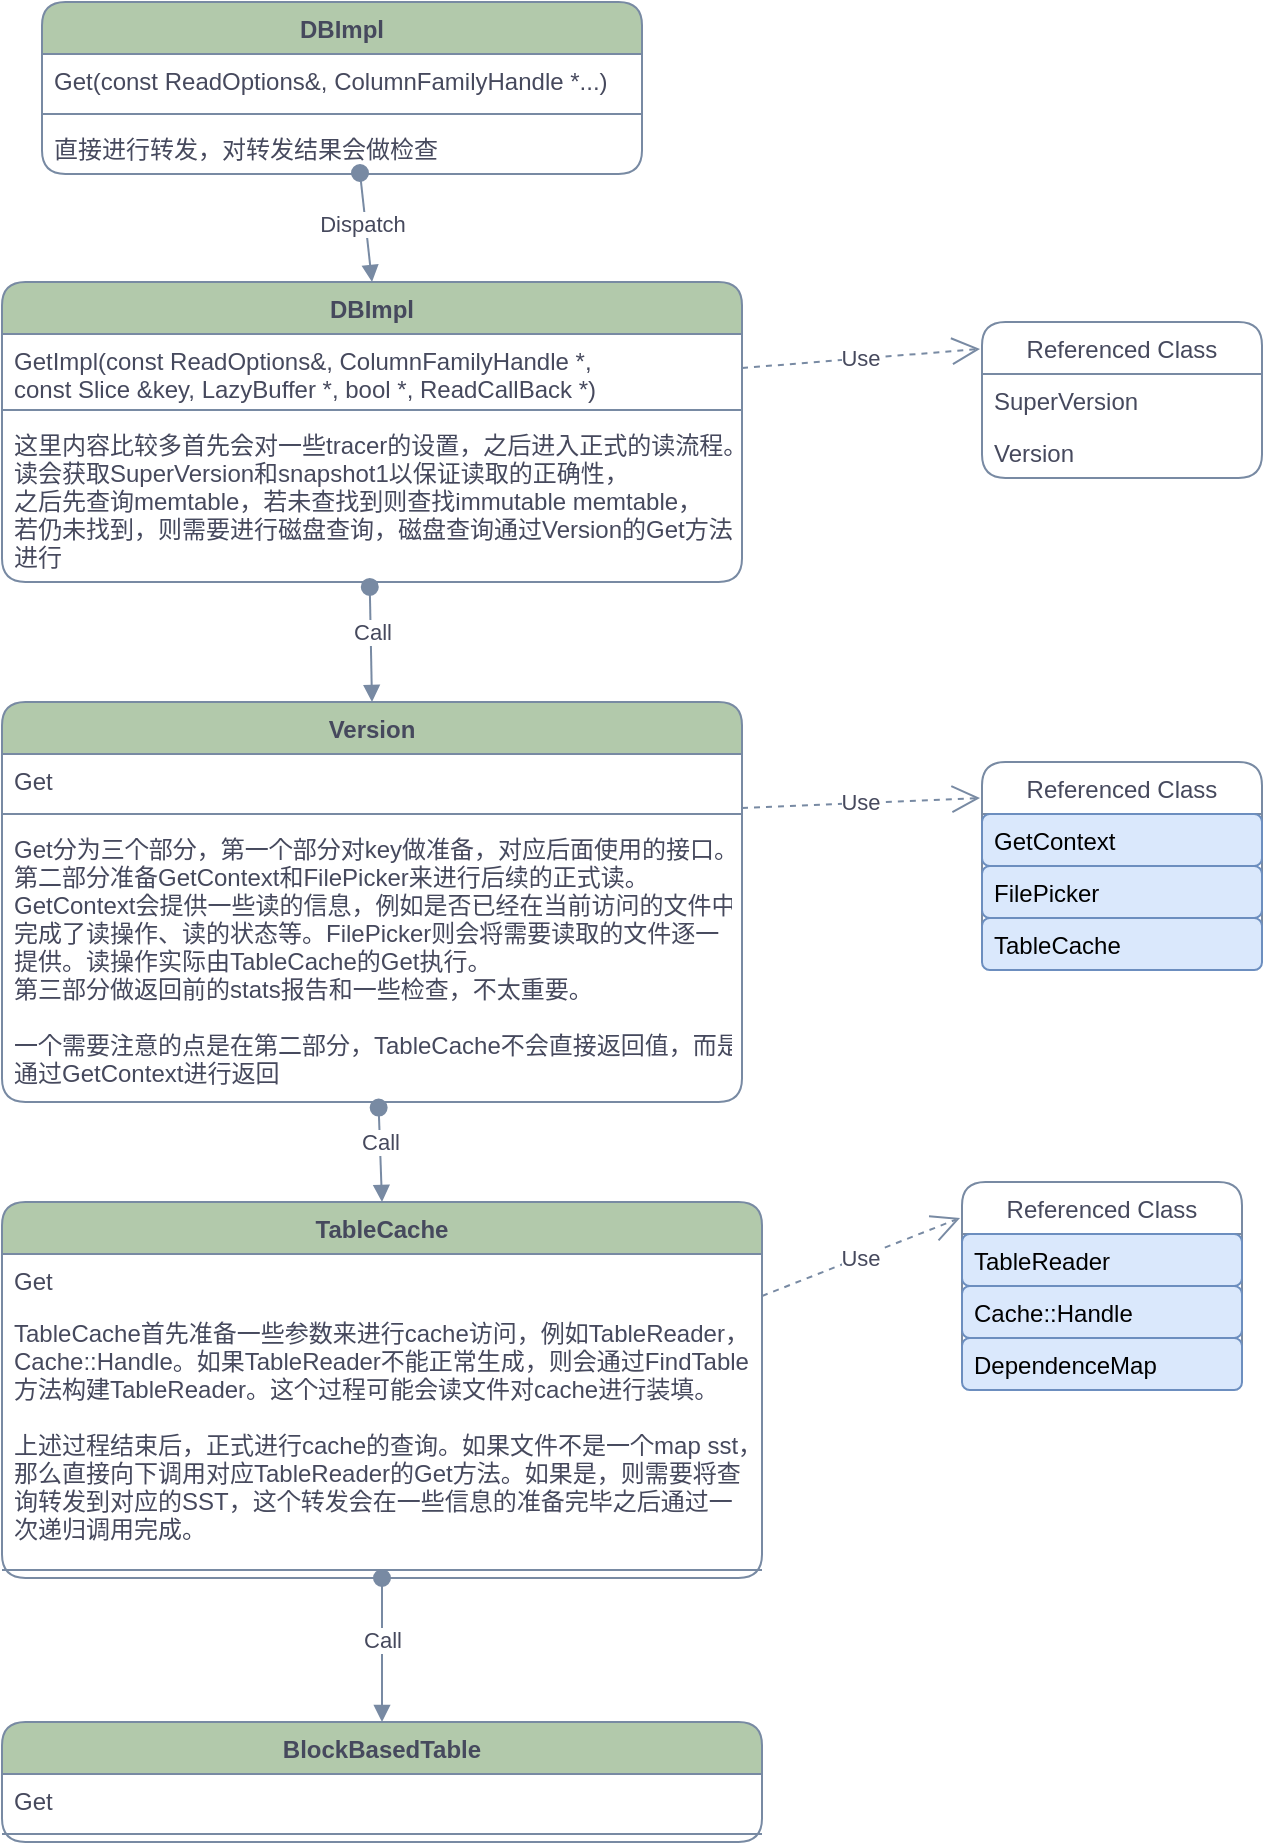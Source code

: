 <mxfile version="20.2.3" type="github">
  <diagram id="C5RBs43oDa-KdzZeNtuy" name="Page-1">
    <mxGraphModel dx="1577" dy="1023" grid="1" gridSize="10" guides="1" tooltips="1" connect="1" arrows="1" fold="1" page="1" pageScale="1" pageWidth="1169" pageHeight="1654" math="0" shadow="0">
      <root>
        <mxCell id="WIyWlLk6GJQsqaUBKTNV-0" />
        <mxCell id="WIyWlLk6GJQsqaUBKTNV-1" parent="WIyWlLk6GJQsqaUBKTNV-0" />
        <mxCell id="Qbf2WHQw0iOhFHIbaigR-1" value="DBImpl" style="swimlane;fontStyle=1;align=center;verticalAlign=top;childLayout=stackLayout;horizontal=1;startSize=26;horizontalStack=0;resizeParent=1;resizeParentMax=0;resizeLast=0;collapsible=1;marginBottom=0;fillColor=#B2C9AB;strokeColor=#788AA3;fontColor=#46495D;rounded=1;" vertex="1" parent="WIyWlLk6GJQsqaUBKTNV-1">
          <mxGeometry x="40" y="30" width="300" height="86" as="geometry" />
        </mxCell>
        <mxCell id="Qbf2WHQw0iOhFHIbaigR-2" value="Get(const ReadOptions&amp;, ColumnFamilyHandle *...)" style="text;strokeColor=none;fillColor=none;align=left;verticalAlign=top;spacingLeft=4;spacingRight=4;overflow=hidden;rotatable=0;points=[[0,0.5],[1,0.5]];portConstraint=eastwest;fontColor=#46495D;rounded=1;" vertex="1" parent="Qbf2WHQw0iOhFHIbaigR-1">
          <mxGeometry y="26" width="300" height="26" as="geometry" />
        </mxCell>
        <mxCell id="Qbf2WHQw0iOhFHIbaigR-3" value="" style="line;strokeWidth=1;fillColor=none;align=left;verticalAlign=middle;spacingTop=-1;spacingLeft=3;spacingRight=3;rotatable=0;labelPosition=right;points=[];portConstraint=eastwest;strokeColor=#788AA3;fontColor=#46495D;rounded=1;" vertex="1" parent="Qbf2WHQw0iOhFHIbaigR-1">
          <mxGeometry y="52" width="300" height="8" as="geometry" />
        </mxCell>
        <mxCell id="Qbf2WHQw0iOhFHIbaigR-4" value="直接进行转发，对转发结果会做检查" style="text;strokeColor=none;fillColor=none;align=left;verticalAlign=top;spacingLeft=4;spacingRight=4;overflow=hidden;rotatable=0;points=[[0,0.5],[1,0.5]];portConstraint=eastwest;fontColor=#46495D;rounded=1;" vertex="1" parent="Qbf2WHQw0iOhFHIbaigR-1">
          <mxGeometry y="60" width="300" height="26" as="geometry" />
        </mxCell>
        <mxCell id="Qbf2WHQw0iOhFHIbaigR-5" value="DBImpl" style="swimlane;fontStyle=1;align=center;verticalAlign=top;childLayout=stackLayout;horizontal=1;startSize=26;horizontalStack=0;resizeParent=1;resizeParentMax=0;resizeLast=0;collapsible=1;marginBottom=0;fillColor=#B2C9AB;strokeColor=#788AA3;fontColor=#46495D;rounded=1;" vertex="1" parent="WIyWlLk6GJQsqaUBKTNV-1">
          <mxGeometry x="20" y="170" width="370" height="150" as="geometry" />
        </mxCell>
        <mxCell id="Qbf2WHQw0iOhFHIbaigR-6" value="GetImpl(const ReadOptions&amp;, ColumnFamilyHandle *, &#xa;const Slice &amp;key, LazyBuffer *, bool *, ReadCallBack *) " style="text;strokeColor=none;fillColor=none;align=left;verticalAlign=top;spacingLeft=4;spacingRight=4;overflow=hidden;rotatable=0;points=[[0,0.5],[1,0.5]];portConstraint=eastwest;fontColor=#46495D;rounded=1;" vertex="1" parent="Qbf2WHQw0iOhFHIbaigR-5">
          <mxGeometry y="26" width="370" height="34" as="geometry" />
        </mxCell>
        <mxCell id="Qbf2WHQw0iOhFHIbaigR-7" value="" style="line;strokeWidth=1;fillColor=none;align=left;verticalAlign=middle;spacingTop=-1;spacingLeft=3;spacingRight=3;rotatable=0;labelPosition=right;points=[];portConstraint=eastwest;strokeColor=#788AA3;fontColor=#46495D;rounded=1;" vertex="1" parent="Qbf2WHQw0iOhFHIbaigR-5">
          <mxGeometry y="60" width="370" height="8" as="geometry" />
        </mxCell>
        <mxCell id="Qbf2WHQw0iOhFHIbaigR-8" value="这里内容比较多首先会对一些tracer的设置，之后进入正式的读流程。&#xa;读会获取SuperVersion和snapshot1以保证读取的正确性，&#xa;之后先查询memtable，若未查找到则查找immutable memtable，&#xa;若仍未找到，则需要进行磁盘查询，磁盘查询通过Version的Get方法&#xa;进行" style="text;strokeColor=none;fillColor=none;align=left;verticalAlign=top;spacingLeft=4;spacingRight=4;overflow=hidden;rotatable=0;points=[[0,0.5],[1,0.5]];portConstraint=eastwest;fontColor=#46495D;rounded=1;" vertex="1" parent="Qbf2WHQw0iOhFHIbaigR-5">
          <mxGeometry y="68" width="370" height="82" as="geometry" />
        </mxCell>
        <mxCell id="Qbf2WHQw0iOhFHIbaigR-10" value="Dispatch" style="html=1;verticalAlign=bottom;startArrow=oval;startFill=1;endArrow=block;startSize=8;rounded=1;exitX=0.53;exitY=0.981;exitDx=0;exitDy=0;entryX=0.5;entryY=0;entryDx=0;entryDy=0;exitPerimeter=0;strokeColor=#788AA3;fontColor=#46495D;" edge="1" parent="WIyWlLk6GJQsqaUBKTNV-1" source="Qbf2WHQw0iOhFHIbaigR-4" target="Qbf2WHQw0iOhFHIbaigR-5">
          <mxGeometry x="0.255" y="-3" width="60" relative="1" as="geometry">
            <mxPoint x="360" y="320" as="sourcePoint" />
            <mxPoint x="420" y="320" as="targetPoint" />
            <mxPoint as="offset" />
          </mxGeometry>
        </mxCell>
        <mxCell id="Qbf2WHQw0iOhFHIbaigR-13" value="Version" style="swimlane;fontStyle=1;align=center;verticalAlign=top;childLayout=stackLayout;horizontal=1;startSize=26;horizontalStack=0;resizeParent=1;resizeParentMax=0;resizeLast=0;collapsible=1;marginBottom=0;fillColor=#B2C9AB;strokeColor=#788AA3;fontColor=#46495D;rounded=1;" vertex="1" parent="WIyWlLk6GJQsqaUBKTNV-1">
          <mxGeometry x="20" y="380" width="370" height="200" as="geometry" />
        </mxCell>
        <mxCell id="Qbf2WHQw0iOhFHIbaigR-14" value="Get" style="text;strokeColor=none;fillColor=none;align=left;verticalAlign=top;spacingLeft=4;spacingRight=4;overflow=hidden;rotatable=0;points=[[0,0.5],[1,0.5]];portConstraint=eastwest;fontColor=#46495D;rounded=1;" vertex="1" parent="Qbf2WHQw0iOhFHIbaigR-13">
          <mxGeometry y="26" width="370" height="26" as="geometry" />
        </mxCell>
        <mxCell id="Qbf2WHQw0iOhFHIbaigR-15" value="" style="line;strokeWidth=1;fillColor=none;align=left;verticalAlign=middle;spacingTop=-1;spacingLeft=3;spacingRight=3;rotatable=0;labelPosition=right;points=[];portConstraint=eastwest;strokeColor=#788AA3;fontColor=#46495D;rounded=1;" vertex="1" parent="Qbf2WHQw0iOhFHIbaigR-13">
          <mxGeometry y="52" width="370" height="8" as="geometry" />
        </mxCell>
        <mxCell id="Qbf2WHQw0iOhFHIbaigR-16" value="Get分为三个部分，第一个部分对key做准备，对应后面使用的接口。&#xa;第二部分准备GetContext和FilePicker来进行后续的正式读。&#xa;GetContext会提供一些读的信息，例如是否已经在当前访问的文件中&#xa;完成了读操作、读的状态等。FilePicker则会将需要读取的文件逐一&#xa;提供。读操作实际由TableCache的Get执行。&#xa;第三部分做返回前的stats报告和一些检查，不太重要。&#xa;&#xa;一个需要注意的点是在第二部分，TableCache不会直接返回值，而是&#xa;通过GetContext进行返回&#xa;" style="text;strokeColor=none;fillColor=none;align=left;verticalAlign=top;spacingLeft=4;spacingRight=4;overflow=hidden;rotatable=0;points=[[0,0.5],[1,0.5]];portConstraint=eastwest;fontColor=#46495D;rounded=1;" vertex="1" parent="Qbf2WHQw0iOhFHIbaigR-13">
          <mxGeometry y="60" width="370" height="140" as="geometry" />
        </mxCell>
        <mxCell id="Qbf2WHQw0iOhFHIbaigR-17" value="Referenced Class" style="swimlane;fontStyle=0;childLayout=stackLayout;horizontal=1;startSize=26;fillColor=none;horizontalStack=0;resizeParent=1;resizeParentMax=0;resizeLast=0;collapsible=1;marginBottom=0;strokeColor=#788AA3;fontColor=#46495D;rounded=1;" vertex="1" parent="WIyWlLk6GJQsqaUBKTNV-1">
          <mxGeometry x="510" y="190" width="140" height="78" as="geometry" />
        </mxCell>
        <mxCell id="Qbf2WHQw0iOhFHIbaigR-18" value="SuperVersion" style="text;strokeColor=none;fillColor=none;align=left;verticalAlign=top;spacingLeft=4;spacingRight=4;overflow=hidden;rotatable=0;points=[[0,0.5],[1,0.5]];portConstraint=eastwest;fontColor=#46495D;rounded=1;" vertex="1" parent="Qbf2WHQw0iOhFHIbaigR-17">
          <mxGeometry y="26" width="140" height="26" as="geometry" />
        </mxCell>
        <mxCell id="Qbf2WHQw0iOhFHIbaigR-19" value="Version" style="text;strokeColor=none;fillColor=none;align=left;verticalAlign=top;spacingLeft=4;spacingRight=4;overflow=hidden;rotatable=0;points=[[0,0.5],[1,0.5]];portConstraint=eastwest;fontColor=#46495D;rounded=1;" vertex="1" parent="Qbf2WHQw0iOhFHIbaigR-17">
          <mxGeometry y="52" width="140" height="26" as="geometry" />
        </mxCell>
        <mxCell id="Qbf2WHQw0iOhFHIbaigR-21" value="Use" style="endArrow=open;endSize=12;dashed=1;html=1;rounded=1;exitX=1;exitY=0.5;exitDx=0;exitDy=0;entryX=-0.007;entryY=0.173;entryDx=0;entryDy=0;entryPerimeter=0;strokeColor=#788AA3;fontColor=#46495D;" edge="1" parent="WIyWlLk6GJQsqaUBKTNV-1" source="Qbf2WHQw0iOhFHIbaigR-6" target="Qbf2WHQw0iOhFHIbaigR-17">
          <mxGeometry width="160" relative="1" as="geometry">
            <mxPoint x="310" y="320" as="sourcePoint" />
            <mxPoint x="470" y="320" as="targetPoint" />
          </mxGeometry>
        </mxCell>
        <mxCell id="Qbf2WHQw0iOhFHIbaigR-23" value="Call" style="html=1;verticalAlign=bottom;startArrow=oval;startFill=1;endArrow=block;startSize=8;rounded=1;exitX=0.497;exitY=1.03;exitDx=0;exitDy=0;exitPerimeter=0;entryX=0.5;entryY=0;entryDx=0;entryDy=0;strokeColor=#788AA3;fontColor=#46495D;" edge="1" parent="WIyWlLk6GJQsqaUBKTNV-1" source="Qbf2WHQw0iOhFHIbaigR-8" target="Qbf2WHQw0iOhFHIbaigR-13">
          <mxGeometry x="0.112" width="60" relative="1" as="geometry">
            <mxPoint x="360" y="320" as="sourcePoint" />
            <mxPoint x="420" y="320" as="targetPoint" />
            <mxPoint as="offset" />
          </mxGeometry>
        </mxCell>
        <mxCell id="Qbf2WHQw0iOhFHIbaigR-24" value="Referenced Class" style="swimlane;fontStyle=0;childLayout=stackLayout;horizontal=1;startSize=26;fillColor=none;horizontalStack=0;resizeParent=1;resizeParentMax=0;resizeLast=0;collapsible=1;marginBottom=0;strokeColor=#788AA3;fontColor=#46495D;rounded=1;" vertex="1" parent="WIyWlLk6GJQsqaUBKTNV-1">
          <mxGeometry x="510" y="410" width="140" height="104" as="geometry">
            <mxRectangle x="510" y="410" width="140" height="30" as="alternateBounds" />
          </mxGeometry>
        </mxCell>
        <mxCell id="Qbf2WHQw0iOhFHIbaigR-25" value="GetContext" style="text;strokeColor=#6c8ebf;fillColor=#dae8fc;align=left;verticalAlign=top;spacingLeft=4;spacingRight=4;overflow=hidden;rotatable=0;points=[[0,0.5],[1,0.5]];portConstraint=eastwest;rounded=1;labelBackgroundColor=none;" vertex="1" parent="Qbf2WHQw0iOhFHIbaigR-24">
          <mxGeometry y="26" width="140" height="26" as="geometry" />
        </mxCell>
        <mxCell id="Qbf2WHQw0iOhFHIbaigR-26" value="FilePicker&#xa;" style="text;strokeColor=#6c8ebf;fillColor=#dae8fc;align=left;verticalAlign=top;spacingLeft=4;spacingRight=4;overflow=hidden;rotatable=0;points=[[0,0.5],[1,0.5]];portConstraint=eastwest;rounded=1;" vertex="1" parent="Qbf2WHQw0iOhFHIbaigR-24">
          <mxGeometry y="52" width="140" height="26" as="geometry" />
        </mxCell>
        <mxCell id="Qbf2WHQw0iOhFHIbaigR-30" value="TableCache" style="text;strokeColor=#6c8ebf;fillColor=#dae8fc;align=left;verticalAlign=top;spacingLeft=4;spacingRight=4;overflow=hidden;rotatable=0;points=[[0,0.5],[1,0.5]];portConstraint=eastwest;rounded=1;" vertex="1" parent="Qbf2WHQw0iOhFHIbaigR-24">
          <mxGeometry y="78" width="140" height="26" as="geometry" />
        </mxCell>
        <mxCell id="Qbf2WHQw0iOhFHIbaigR-27" value="Use" style="endArrow=open;endSize=12;dashed=1;html=1;rounded=1;exitX=1;exitY=0.5;exitDx=0;exitDy=0;entryX=-0.007;entryY=0.173;entryDx=0;entryDy=0;entryPerimeter=0;strokeColor=#788AA3;fontColor=#46495D;" edge="1" parent="WIyWlLk6GJQsqaUBKTNV-1" target="Qbf2WHQw0iOhFHIbaigR-24">
          <mxGeometry width="160" relative="1" as="geometry">
            <mxPoint x="390" y="433" as="sourcePoint" />
            <mxPoint x="470" y="540" as="targetPoint" />
          </mxGeometry>
        </mxCell>
        <mxCell id="Qbf2WHQw0iOhFHIbaigR-31" value="TableCache" style="swimlane;fontStyle=1;align=center;verticalAlign=top;childLayout=stackLayout;horizontal=1;startSize=26;horizontalStack=0;resizeParent=1;resizeParentMax=0;resizeLast=0;collapsible=1;marginBottom=0;fillColor=#B2C9AB;strokeColor=#788AA3;fontColor=#46495D;rounded=1;" vertex="1" parent="WIyWlLk6GJQsqaUBKTNV-1">
          <mxGeometry x="20" y="630" width="380" height="188" as="geometry" />
        </mxCell>
        <mxCell id="Qbf2WHQw0iOhFHIbaigR-32" value="Get" style="text;strokeColor=none;fillColor=none;align=left;verticalAlign=top;spacingLeft=4;spacingRight=4;overflow=hidden;rotatable=0;points=[[0,0.5],[1,0.5]];portConstraint=eastwest;fontColor=#46495D;rounded=1;" vertex="1" parent="Qbf2WHQw0iOhFHIbaigR-31">
          <mxGeometry y="26" width="380" height="26" as="geometry" />
        </mxCell>
        <mxCell id="Qbf2WHQw0iOhFHIbaigR-43" value="TableCache首先准备一些参数来进行cache访问，例如TableReader，&#xa;Cache::Handle。如果TableReader不能正常生成，则会通过FindTable&#xa;方法构建TableReader。这个过程可能会读文件对cache进行装填。&#xa;&#xa;上述过程结束后，正式进行cache的查询。如果文件不是一个map sst，&#xa;那么直接向下调用对应TableReader的Get方法。如果是，则需要将查&#xa;询转发到对应的SST，这个转发会在一些信息的准备完毕之后通过一&#xa;次递归调用完成。" style="text;strokeColor=none;fillColor=none;align=left;verticalAlign=top;spacingLeft=4;spacingRight=4;overflow=hidden;rotatable=0;points=[[0,0.5],[1,0.5]];portConstraint=eastwest;fontColor=#46495D;rounded=1;" vertex="1" parent="Qbf2WHQw0iOhFHIbaigR-31">
          <mxGeometry y="52" width="380" height="128" as="geometry" />
        </mxCell>
        <mxCell id="Qbf2WHQw0iOhFHIbaigR-33" value="" style="line;strokeWidth=1;fillColor=none;align=left;verticalAlign=middle;spacingTop=-1;spacingLeft=3;spacingRight=3;rotatable=0;labelPosition=right;points=[];portConstraint=eastwest;strokeColor=#788AA3;fontColor=#46495D;rounded=1;" vertex="1" parent="Qbf2WHQw0iOhFHIbaigR-31">
          <mxGeometry y="180" width="380" height="8" as="geometry" />
        </mxCell>
        <mxCell id="Qbf2WHQw0iOhFHIbaigR-35" value="Call" style="html=1;verticalAlign=bottom;startArrow=oval;startFill=1;endArrow=block;startSize=8;rounded=1;exitX=0.509;exitY=1.02;exitDx=0;exitDy=0;exitPerimeter=0;entryX=0.5;entryY=0;entryDx=0;entryDy=0;strokeColor=#788AA3;fontColor=#46495D;" edge="1" parent="WIyWlLk6GJQsqaUBKTNV-1" source="Qbf2WHQw0iOhFHIbaigR-16" target="Qbf2WHQw0iOhFHIbaigR-31">
          <mxGeometry x="0.112" width="60" relative="1" as="geometry">
            <mxPoint x="213.89" y="332.46" as="sourcePoint" />
            <mxPoint x="215" y="400" as="targetPoint" />
            <mxPoint as="offset" />
          </mxGeometry>
        </mxCell>
        <mxCell id="Qbf2WHQw0iOhFHIbaigR-37" value="Referenced Class" style="swimlane;fontStyle=0;childLayout=stackLayout;horizontal=1;startSize=26;fillColor=none;horizontalStack=0;resizeParent=1;resizeParentMax=0;resizeLast=0;collapsible=1;marginBottom=0;strokeColor=#788AA3;fontColor=#46495D;rounded=1;" vertex="1" parent="WIyWlLk6GJQsqaUBKTNV-1">
          <mxGeometry x="500" y="620" width="140" height="104" as="geometry">
            <mxRectangle x="510" y="410" width="140" height="30" as="alternateBounds" />
          </mxGeometry>
        </mxCell>
        <mxCell id="Qbf2WHQw0iOhFHIbaigR-38" value="TableReader" style="text;strokeColor=#6c8ebf;fillColor=#dae8fc;align=left;verticalAlign=top;spacingLeft=4;spacingRight=4;overflow=hidden;rotatable=0;points=[[0,0.5],[1,0.5]];portConstraint=eastwest;rounded=1;labelBackgroundColor=none;" vertex="1" parent="Qbf2WHQw0iOhFHIbaigR-37">
          <mxGeometry y="26" width="140" height="26" as="geometry" />
        </mxCell>
        <mxCell id="Qbf2WHQw0iOhFHIbaigR-39" value="Cache::Handle" style="text;strokeColor=#6c8ebf;fillColor=#dae8fc;align=left;verticalAlign=top;spacingLeft=4;spacingRight=4;overflow=hidden;rotatable=0;points=[[0,0.5],[1,0.5]];portConstraint=eastwest;rounded=1;" vertex="1" parent="Qbf2WHQw0iOhFHIbaigR-37">
          <mxGeometry y="52" width="140" height="26" as="geometry" />
        </mxCell>
        <mxCell id="Qbf2WHQw0iOhFHIbaigR-40" value="DependenceMap" style="text;strokeColor=#6c8ebf;fillColor=#dae8fc;align=left;verticalAlign=top;spacingLeft=4;spacingRight=4;overflow=hidden;rotatable=0;points=[[0,0.5],[1,0.5]];portConstraint=eastwest;rounded=1;" vertex="1" parent="Qbf2WHQw0iOhFHIbaigR-37">
          <mxGeometry y="78" width="140" height="26" as="geometry" />
        </mxCell>
        <mxCell id="Qbf2WHQw0iOhFHIbaigR-41" value="Use" style="endArrow=open;endSize=12;dashed=1;html=1;rounded=1;exitX=1;exitY=0.25;exitDx=0;exitDy=0;entryX=-0.007;entryY=0.173;entryDx=0;entryDy=0;entryPerimeter=0;strokeColor=#788AA3;fontColor=#46495D;" edge="1" parent="WIyWlLk6GJQsqaUBKTNV-1" target="Qbf2WHQw0iOhFHIbaigR-37" source="Qbf2WHQw0iOhFHIbaigR-31">
          <mxGeometry width="160" relative="1" as="geometry">
            <mxPoint x="380" y="643" as="sourcePoint" />
            <mxPoint x="460" y="750" as="targetPoint" />
          </mxGeometry>
        </mxCell>
        <mxCell id="Qbf2WHQw0iOhFHIbaigR-44" value="BlockBasedTable" style="swimlane;fontStyle=1;align=center;verticalAlign=top;childLayout=stackLayout;horizontal=1;startSize=26;horizontalStack=0;resizeParent=1;resizeParentMax=0;resizeLast=0;collapsible=1;marginBottom=0;fillColor=#B2C9AB;strokeColor=#788AA3;fontColor=#46495D;rounded=1;" vertex="1" parent="WIyWlLk6GJQsqaUBKTNV-1">
          <mxGeometry x="20" y="890" width="380" height="60" as="geometry" />
        </mxCell>
        <mxCell id="Qbf2WHQw0iOhFHIbaigR-45" value="Get" style="text;strokeColor=none;fillColor=none;align=left;verticalAlign=top;spacingLeft=4;spacingRight=4;overflow=hidden;rotatable=0;points=[[0,0.5],[1,0.5]];portConstraint=eastwest;fontColor=#46495D;rounded=1;" vertex="1" parent="Qbf2WHQw0iOhFHIbaigR-44">
          <mxGeometry y="26" width="380" height="26" as="geometry" />
        </mxCell>
        <mxCell id="Qbf2WHQw0iOhFHIbaigR-47" value="" style="line;strokeWidth=1;fillColor=none;align=left;verticalAlign=middle;spacingTop=-1;spacingLeft=3;spacingRight=3;rotatable=0;labelPosition=right;points=[];portConstraint=eastwest;strokeColor=#788AA3;fontColor=#46495D;rounded=1;" vertex="1" parent="Qbf2WHQw0iOhFHIbaigR-44">
          <mxGeometry y="52" width="380" height="8" as="geometry" />
        </mxCell>
        <mxCell id="Qbf2WHQw0iOhFHIbaigR-48" value="Call" style="html=1;verticalAlign=bottom;startArrow=oval;startFill=1;endArrow=block;startSize=8;rounded=1;entryX=0.5;entryY=0;entryDx=0;entryDy=0;strokeColor=#788AA3;fontColor=#46495D;exitX=0.5;exitY=1;exitDx=0;exitDy=0;" edge="1" parent="WIyWlLk6GJQsqaUBKTNV-1" source="Qbf2WHQw0iOhFHIbaigR-31" target="Qbf2WHQw0iOhFHIbaigR-44">
          <mxGeometry x="0.112" width="60" relative="1" as="geometry">
            <mxPoint x="230" y="850" as="sourcePoint" />
            <mxPoint x="220.0" y="640" as="targetPoint" />
            <mxPoint as="offset" />
          </mxGeometry>
        </mxCell>
      </root>
    </mxGraphModel>
  </diagram>
</mxfile>
